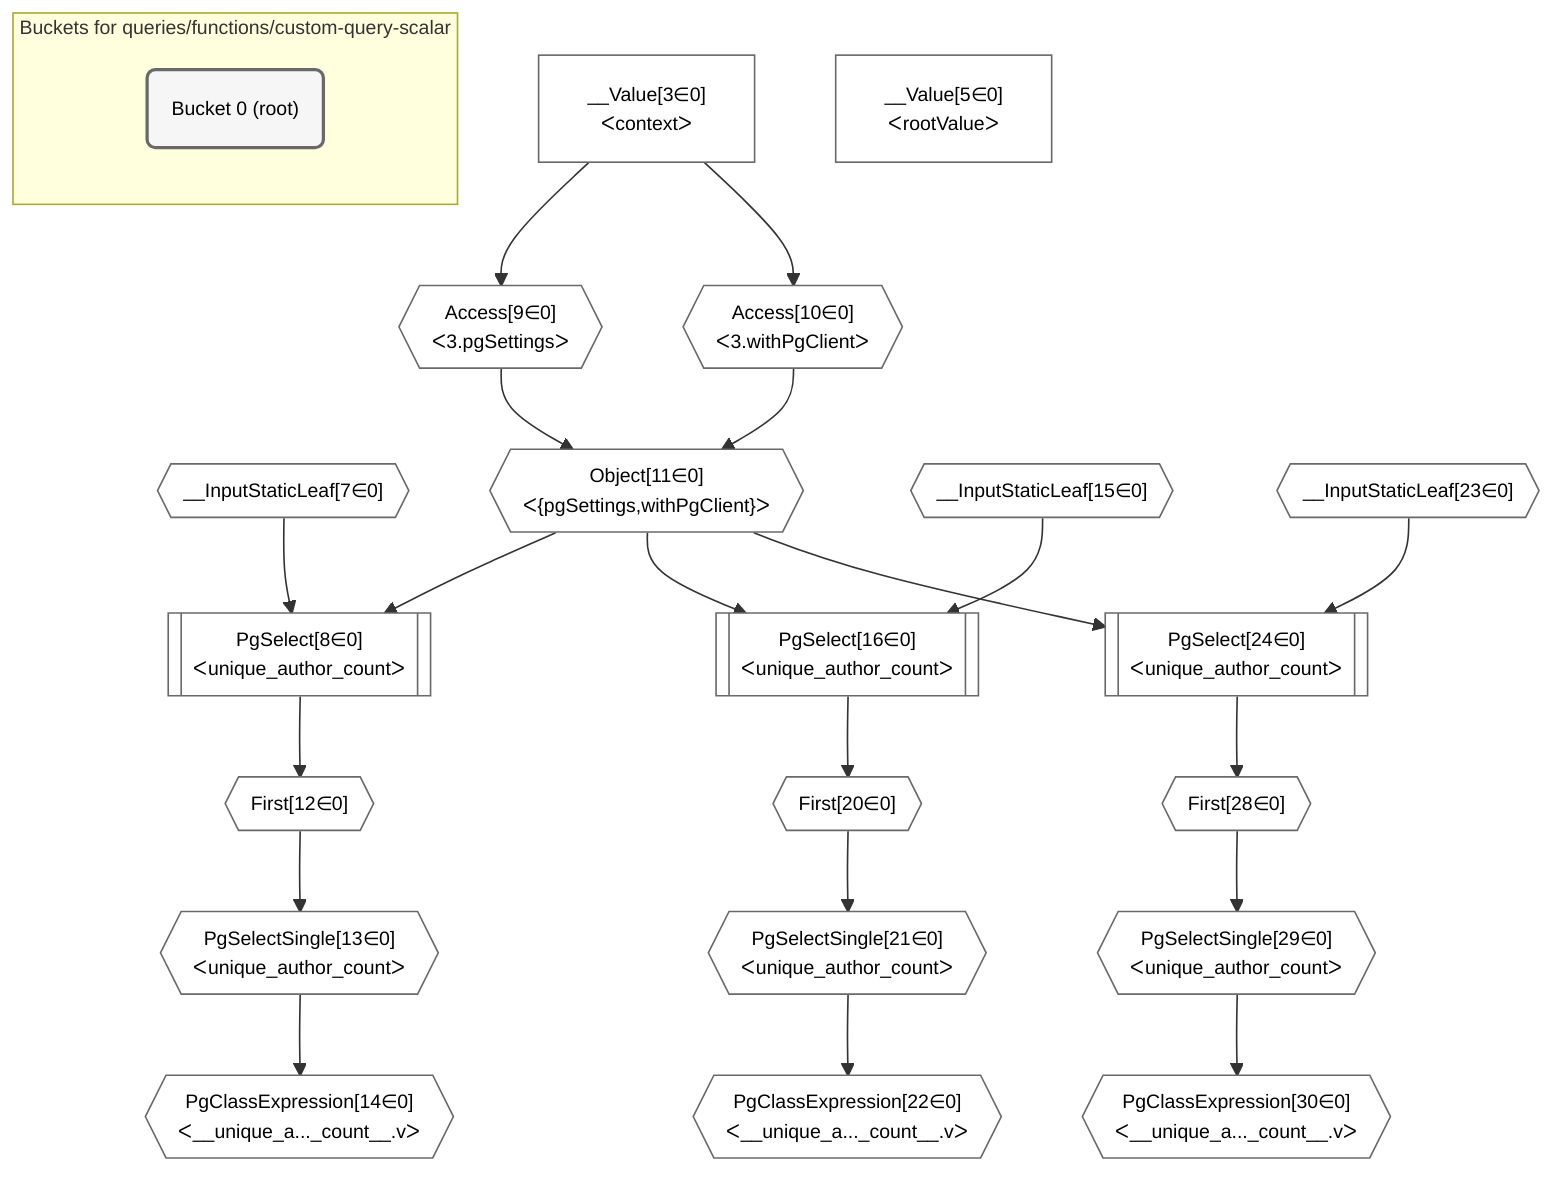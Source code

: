 %%{init: {'themeVariables': { 'fontSize': '12px'}}}%%
graph TD
    classDef path fill:#eee,stroke:#000,color:#000
    classDef plan fill:#fff,stroke-width:1px,color:#000
    classDef itemplan fill:#fff,stroke-width:2px,color:#000
    classDef unbatchedplan fill:#dff,stroke-width:1px,color:#000
    classDef sideeffectplan fill:#fcc,stroke-width:2px,color:#000
    classDef bucket fill:#f6f6f6,color:#000,stroke-width:2px,text-align:left


    %% define steps
    __Value3["__Value[3∈0]<br />ᐸcontextᐳ"]:::plan
    __Value5["__Value[5∈0]<br />ᐸrootValueᐳ"]:::plan
    __InputStaticLeaf7{{"__InputStaticLeaf[7∈0]"}}:::plan
    Access9{{"Access[9∈0]<br />ᐸ3.pgSettingsᐳ"}}:::plan
    Access10{{"Access[10∈0]<br />ᐸ3.withPgClientᐳ"}}:::plan
    Object11{{"Object[11∈0]<br />ᐸ{pgSettings,withPgClient}ᐳ"}}:::plan
    PgSelect8[["PgSelect[8∈0]<br />ᐸunique_author_countᐳ"]]:::plan
    First12{{"First[12∈0]"}}:::plan
    PgSelectSingle13{{"PgSelectSingle[13∈0]<br />ᐸunique_author_countᐳ"}}:::plan
    PgClassExpression14{{"PgClassExpression[14∈0]<br />ᐸ__unique_a..._count__.vᐳ"}}:::plan
    __InputStaticLeaf15{{"__InputStaticLeaf[15∈0]"}}:::plan
    PgSelect16[["PgSelect[16∈0]<br />ᐸunique_author_countᐳ"]]:::plan
    First20{{"First[20∈0]"}}:::plan
    PgSelectSingle21{{"PgSelectSingle[21∈0]<br />ᐸunique_author_countᐳ"}}:::plan
    PgClassExpression22{{"PgClassExpression[22∈0]<br />ᐸ__unique_a..._count__.vᐳ"}}:::plan
    __InputStaticLeaf23{{"__InputStaticLeaf[23∈0]"}}:::plan
    PgSelect24[["PgSelect[24∈0]<br />ᐸunique_author_countᐳ"]]:::plan
    First28{{"First[28∈0]"}}:::plan
    PgSelectSingle29{{"PgSelectSingle[29∈0]<br />ᐸunique_author_countᐳ"}}:::plan
    PgClassExpression30{{"PgClassExpression[30∈0]<br />ᐸ__unique_a..._count__.vᐳ"}}:::plan

    %% plan dependencies
    __Value3 --> Access9
    __Value3 --> Access10
    Access9 & Access10 --> Object11
    Object11 & __InputStaticLeaf7 --> PgSelect8
    PgSelect8 --> First12
    First12 --> PgSelectSingle13
    PgSelectSingle13 --> PgClassExpression14
    Object11 & __InputStaticLeaf15 --> PgSelect16
    PgSelect16 --> First20
    First20 --> PgSelectSingle21
    PgSelectSingle21 --> PgClassExpression22
    Object11 & __InputStaticLeaf23 --> PgSelect24
    PgSelect24 --> First28
    First28 --> PgSelectSingle29
    PgSelectSingle29 --> PgClassExpression30

    subgraph "Buckets for queries/functions/custom-query-scalar"
    Bucket0("Bucket 0 (root)"):::bucket
    classDef bucket0 stroke:#696969
    class Bucket0,__Value3,__Value5,__InputStaticLeaf7,PgSelect8,Access9,Access10,Object11,First12,PgSelectSingle13,PgClassExpression14,__InputStaticLeaf15,PgSelect16,First20,PgSelectSingle21,PgClassExpression22,__InputStaticLeaf23,PgSelect24,First28,PgSelectSingle29,PgClassExpression30 bucket0
    end